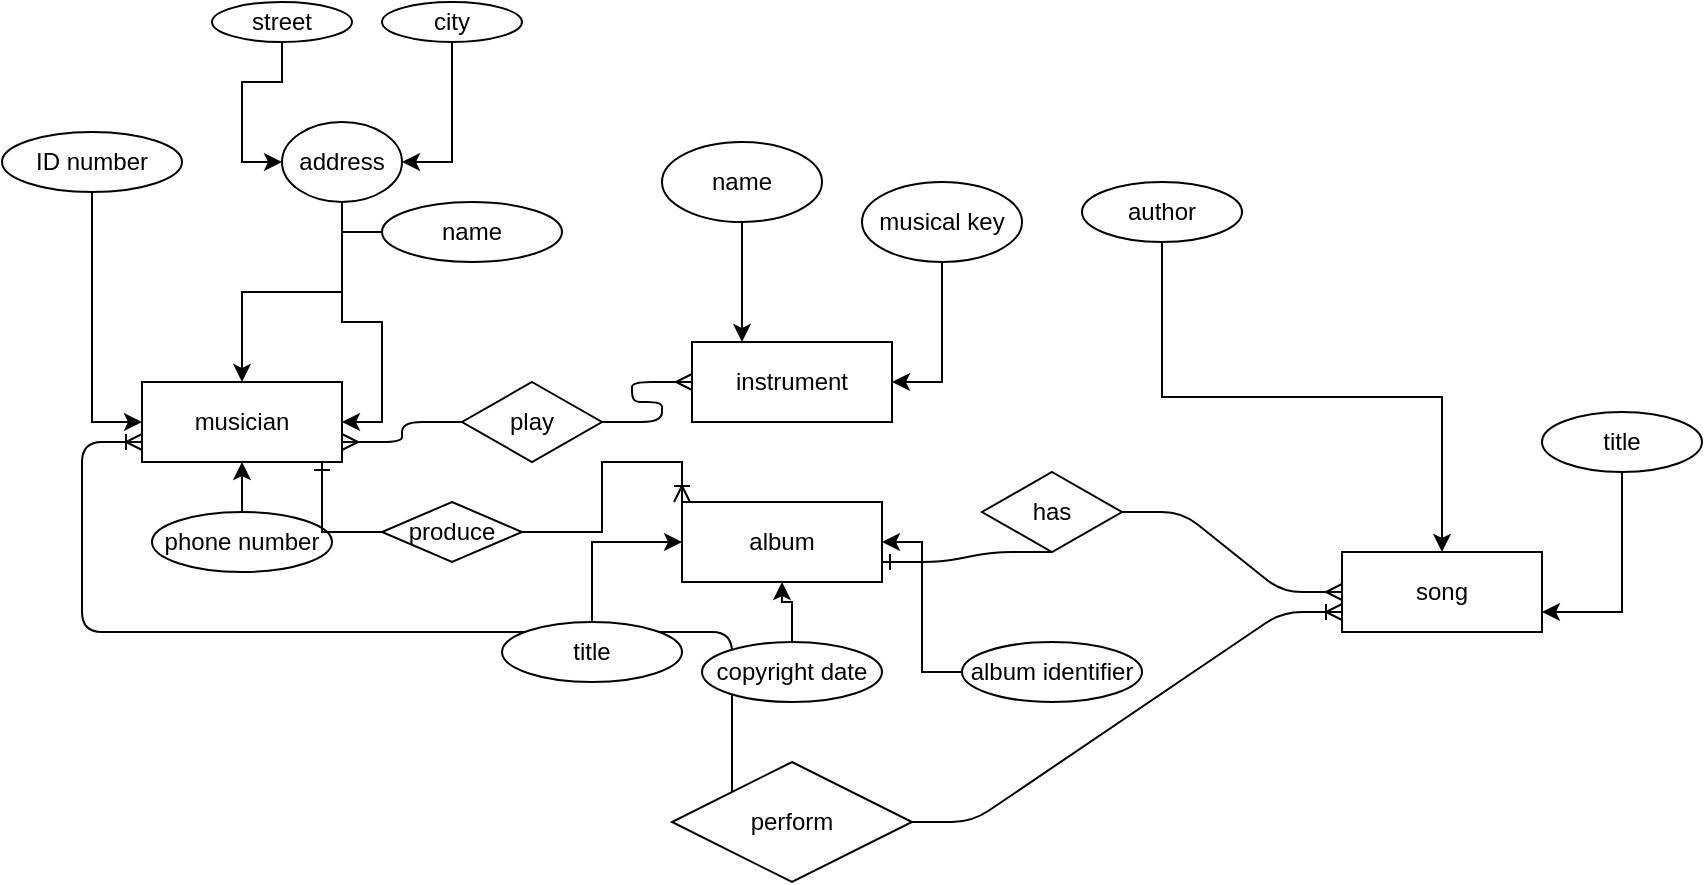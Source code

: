 <mxfile version="13.9.9" type="device"><diagram id="R2lEEEUBdFMjLlhIrx00" name="Page-1"><mxGraphModel dx="1702" dy="494" grid="1" gridSize="10" guides="1" tooltips="1" connect="1" arrows="1" fold="1" page="1" pageScale="1" pageWidth="850" pageHeight="1100" math="0" shadow="0" extFonts="Permanent Marker^https://fonts.googleapis.com/css?family=Permanent+Marker"><root><mxCell id="0"/><mxCell id="1" parent="0"/><mxCell id="UnZ0KC66iDFjRDu0-1A3-46" value="" style="edgeStyle=entityRelationEdgeStyle;fontSize=12;html=1;endArrow=ERoneToMany;exitX=0;exitY=0.5;exitDx=0;exitDy=0;" edge="1" parent="1" source="UnZ0KC66iDFjRDu0-1A3-42"><mxGeometry width="100" height="100" relative="1" as="geometry"><mxPoint x="260" y="591" as="sourcePoint"/><mxPoint x="60" y="310" as="targetPoint"/></mxGeometry></mxCell><mxCell id="UnZ0KC66iDFjRDu0-1A3-1" value=" musician" style="whiteSpace=wrap;html=1;align=center;" vertex="1" parent="1"><mxGeometry x="60" y="280" width="100" height="40" as="geometry"/></mxCell><mxCell id="UnZ0KC66iDFjRDu0-1A3-2" value=" instrument" style="whiteSpace=wrap;html=1;align=center;" vertex="1" parent="1"><mxGeometry x="335" y="260" width="100" height="40" as="geometry"/></mxCell><mxCell id="UnZ0KC66iDFjRDu0-1A3-3" value="album" style="whiteSpace=wrap;html=1;align=center;" vertex="1" parent="1"><mxGeometry x="330" y="340" width="100" height="40" as="geometry"/></mxCell><mxCell id="UnZ0KC66iDFjRDu0-1A3-12" style="edgeStyle=orthogonalEdgeStyle;rounded=0;orthogonalLoop=1;jettySize=auto;html=1;entryX=0;entryY=0.5;entryDx=0;entryDy=0;" edge="1" parent="1" source="UnZ0KC66iDFjRDu0-1A3-5" target="UnZ0KC66iDFjRDu0-1A3-1"><mxGeometry relative="1" as="geometry"/></mxCell><mxCell id="UnZ0KC66iDFjRDu0-1A3-5" value="ID number" style="ellipse;whiteSpace=wrap;html=1;align=center;" vertex="1" parent="1"><mxGeometry x="-10" y="155" width="90" height="30" as="geometry"/></mxCell><mxCell id="UnZ0KC66iDFjRDu0-1A3-13" style="edgeStyle=orthogonalEdgeStyle;rounded=0;orthogonalLoop=1;jettySize=auto;html=1;entryX=0.5;entryY=0;entryDx=0;entryDy=0;" edge="1" parent="1" source="UnZ0KC66iDFjRDu0-1A3-6" target="UnZ0KC66iDFjRDu0-1A3-1"><mxGeometry relative="1" as="geometry"/></mxCell><mxCell id="UnZ0KC66iDFjRDu0-1A3-6" value="address" style="ellipse;whiteSpace=wrap;html=1;align=center;direction=south;" vertex="1" parent="1"><mxGeometry x="130" y="150" width="60" height="40" as="geometry"/></mxCell><mxCell id="UnZ0KC66iDFjRDu0-1A3-14" style="edgeStyle=orthogonalEdgeStyle;rounded=0;orthogonalLoop=1;jettySize=auto;html=1;entryX=1;entryY=0.5;entryDx=0;entryDy=0;" edge="1" parent="1" source="UnZ0KC66iDFjRDu0-1A3-7" target="UnZ0KC66iDFjRDu0-1A3-1"><mxGeometry relative="1" as="geometry"/></mxCell><mxCell id="UnZ0KC66iDFjRDu0-1A3-7" value=" name" style="ellipse;whiteSpace=wrap;html=1;align=center;" vertex="1" parent="1"><mxGeometry x="180" y="190" width="90" height="30" as="geometry"/></mxCell><mxCell id="UnZ0KC66iDFjRDu0-1A3-15" style="edgeStyle=orthogonalEdgeStyle;rounded=0;orthogonalLoop=1;jettySize=auto;html=1;entryX=0.5;entryY=1;entryDx=0;entryDy=0;" edge="1" parent="1" source="UnZ0KC66iDFjRDu0-1A3-8" target="UnZ0KC66iDFjRDu0-1A3-1"><mxGeometry relative="1" as="geometry"><mxPoint x="190" y="270" as="targetPoint"/></mxGeometry></mxCell><mxCell id="UnZ0KC66iDFjRDu0-1A3-8" value="phone number" style="ellipse;whiteSpace=wrap;html=1;align=center;" vertex="1" parent="1"><mxGeometry x="65" y="345" width="90" height="30" as="geometry"/></mxCell><mxCell id="UnZ0KC66iDFjRDu0-1A3-17" style="edgeStyle=orthogonalEdgeStyle;rounded=0;orthogonalLoop=1;jettySize=auto;html=1;entryX=0.5;entryY=1;entryDx=0;entryDy=0;" edge="1" parent="1" source="UnZ0KC66iDFjRDu0-1A3-9" target="UnZ0KC66iDFjRDu0-1A3-6"><mxGeometry relative="1" as="geometry"/></mxCell><mxCell id="UnZ0KC66iDFjRDu0-1A3-9" value=" street" style="ellipse;whiteSpace=wrap;html=1;align=center;" vertex="1" parent="1"><mxGeometry x="95" y="90" width="70" height="20" as="geometry"/></mxCell><mxCell id="UnZ0KC66iDFjRDu0-1A3-16" style="edgeStyle=orthogonalEdgeStyle;rounded=0;orthogonalLoop=1;jettySize=auto;html=1;entryX=0.5;entryY=0;entryDx=0;entryDy=0;" edge="1" parent="1" source="UnZ0KC66iDFjRDu0-1A3-10" target="UnZ0KC66iDFjRDu0-1A3-6"><mxGeometry relative="1" as="geometry"/></mxCell><mxCell id="UnZ0KC66iDFjRDu0-1A3-10" value=" city" style="ellipse;whiteSpace=wrap;html=1;align=center;" vertex="1" parent="1"><mxGeometry x="180" y="90" width="70" height="20" as="geometry"/></mxCell><mxCell id="UnZ0KC66iDFjRDu0-1A3-21" style="edgeStyle=orthogonalEdgeStyle;rounded=0;orthogonalLoop=1;jettySize=auto;html=1;entryX=0.25;entryY=0;entryDx=0;entryDy=0;" edge="1" parent="1" source="UnZ0KC66iDFjRDu0-1A3-18" target="UnZ0KC66iDFjRDu0-1A3-2"><mxGeometry relative="1" as="geometry"/></mxCell><mxCell id="UnZ0KC66iDFjRDu0-1A3-18" value="name" style="ellipse;whiteSpace=wrap;html=1;align=center;" vertex="1" parent="1"><mxGeometry x="320" y="160" width="80" height="40" as="geometry"/></mxCell><mxCell id="UnZ0KC66iDFjRDu0-1A3-20" style="edgeStyle=orthogonalEdgeStyle;rounded=0;orthogonalLoop=1;jettySize=auto;html=1;entryX=1;entryY=0.5;entryDx=0;entryDy=0;" edge="1" parent="1" source="UnZ0KC66iDFjRDu0-1A3-19" target="UnZ0KC66iDFjRDu0-1A3-2"><mxGeometry relative="1" as="geometry"/></mxCell><mxCell id="UnZ0KC66iDFjRDu0-1A3-19" value="musical key" style="ellipse;whiteSpace=wrap;html=1;align=center;" vertex="1" parent="1"><mxGeometry x="420" y="180" width="80" height="40" as="geometry"/></mxCell><mxCell id="UnZ0KC66iDFjRDu0-1A3-27" style="edgeStyle=orthogonalEdgeStyle;rounded=0;orthogonalLoop=1;jettySize=auto;html=1;entryX=0;entryY=0.5;entryDx=0;entryDy=0;" edge="1" parent="1" source="UnZ0KC66iDFjRDu0-1A3-22" target="UnZ0KC66iDFjRDu0-1A3-3"><mxGeometry relative="1" as="geometry"/></mxCell><mxCell id="UnZ0KC66iDFjRDu0-1A3-22" value="title" style="ellipse;whiteSpace=wrap;html=1;align=center;" vertex="1" parent="1"><mxGeometry x="240" y="400" width="90" height="30" as="geometry"/></mxCell><mxCell id="UnZ0KC66iDFjRDu0-1A3-26" style="edgeStyle=orthogonalEdgeStyle;rounded=0;orthogonalLoop=1;jettySize=auto;html=1;" edge="1" parent="1" source="UnZ0KC66iDFjRDu0-1A3-23" target="UnZ0KC66iDFjRDu0-1A3-3"><mxGeometry relative="1" as="geometry"/></mxCell><mxCell id="UnZ0KC66iDFjRDu0-1A3-23" value="copyright date" style="ellipse;whiteSpace=wrap;html=1;align=center;" vertex="1" parent="1"><mxGeometry x="340" y="410" width="90" height="30" as="geometry"/></mxCell><mxCell id="UnZ0KC66iDFjRDu0-1A3-25" style="edgeStyle=orthogonalEdgeStyle;rounded=0;orthogonalLoop=1;jettySize=auto;html=1;entryX=1;entryY=0.5;entryDx=0;entryDy=0;" edge="1" parent="1" source="UnZ0KC66iDFjRDu0-1A3-24" target="UnZ0KC66iDFjRDu0-1A3-3"><mxGeometry relative="1" as="geometry"/></mxCell><mxCell id="UnZ0KC66iDFjRDu0-1A3-24" value="album identifier" style="ellipse;whiteSpace=wrap;html=1;align=center;" vertex="1" parent="1"><mxGeometry x="470" y="410" width="90" height="30" as="geometry"/></mxCell><mxCell id="UnZ0KC66iDFjRDu0-1A3-28" value="song" style="whiteSpace=wrap;html=1;align=center;" vertex="1" parent="1"><mxGeometry x="660" y="365" width="100" height="40" as="geometry"/></mxCell><mxCell id="UnZ0KC66iDFjRDu0-1A3-31" style="edgeStyle=orthogonalEdgeStyle;rounded=0;orthogonalLoop=1;jettySize=auto;html=1;exitX=0.5;exitY=1;exitDx=0;exitDy=0;" edge="1" parent="1" source="UnZ0KC66iDFjRDu0-1A3-29" target="UnZ0KC66iDFjRDu0-1A3-28"><mxGeometry relative="1" as="geometry"/></mxCell><mxCell id="UnZ0KC66iDFjRDu0-1A3-29" value="author" style="ellipse;whiteSpace=wrap;html=1;align=center;" vertex="1" parent="1"><mxGeometry x="530" y="180" width="80" height="30" as="geometry"/></mxCell><mxCell id="UnZ0KC66iDFjRDu0-1A3-32" style="edgeStyle=orthogonalEdgeStyle;rounded=0;orthogonalLoop=1;jettySize=auto;html=1;entryX=1;entryY=0.75;entryDx=0;entryDy=0;" edge="1" parent="1" source="UnZ0KC66iDFjRDu0-1A3-30" target="UnZ0KC66iDFjRDu0-1A3-28"><mxGeometry relative="1" as="geometry"/></mxCell><mxCell id="UnZ0KC66iDFjRDu0-1A3-30" value="title" style="ellipse;whiteSpace=wrap;html=1;align=center;" vertex="1" parent="1"><mxGeometry x="760" y="295" width="80" height="30" as="geometry"/></mxCell><mxCell id="UnZ0KC66iDFjRDu0-1A3-33" value="play" style="shape=rhombus;perimeter=rhombusPerimeter;whiteSpace=wrap;html=1;align=center;" vertex="1" parent="1"><mxGeometry x="220" y="280" width="70" height="40" as="geometry"/></mxCell><mxCell id="UnZ0KC66iDFjRDu0-1A3-36" value="" style="edgeStyle=entityRelationEdgeStyle;fontSize=12;html=1;endArrow=ERmany;entryX=0;entryY=0.5;entryDx=0;entryDy=0;" edge="1" parent="1" target="UnZ0KC66iDFjRDu0-1A3-2"><mxGeometry width="100" height="100" relative="1" as="geometry"><mxPoint x="290" y="300" as="sourcePoint"/><mxPoint x="390" y="200" as="targetPoint"/></mxGeometry></mxCell><mxCell id="UnZ0KC66iDFjRDu0-1A3-37" value="" style="edgeStyle=entityRelationEdgeStyle;fontSize=12;html=1;endArrow=ERmany;exitX=0;exitY=0.5;exitDx=0;exitDy=0;entryX=1;entryY=0.75;entryDx=0;entryDy=0;" edge="1" parent="1" source="UnZ0KC66iDFjRDu0-1A3-33" target="UnZ0KC66iDFjRDu0-1A3-1"><mxGeometry width="100" height="100" relative="1" as="geometry"><mxPoint x="160" y="420" as="sourcePoint"/><mxPoint x="260" y="320" as="targetPoint"/></mxGeometry></mxCell><mxCell id="UnZ0KC66iDFjRDu0-1A3-38" value="has" style="shape=rhombus;perimeter=rhombusPerimeter;whiteSpace=wrap;html=1;align=center;" vertex="1" parent="1"><mxGeometry x="480" y="325" width="70" height="40" as="geometry"/></mxCell><mxCell id="UnZ0KC66iDFjRDu0-1A3-40" value="" style="edgeStyle=entityRelationEdgeStyle;fontSize=12;html=1;endArrow=ERone;exitX=0.5;exitY=1;exitDx=0;exitDy=0;entryX=1;entryY=0.75;entryDx=0;entryDy=0;endFill=0;" edge="1" parent="1" source="UnZ0KC66iDFjRDu0-1A3-38" target="UnZ0KC66iDFjRDu0-1A3-3"><mxGeometry width="100" height="100" relative="1" as="geometry"><mxPoint x="510" y="390" as="sourcePoint"/><mxPoint x="470" y="320" as="targetPoint"/></mxGeometry></mxCell><mxCell id="UnZ0KC66iDFjRDu0-1A3-41" value="" style="edgeStyle=entityRelationEdgeStyle;fontSize=12;html=1;endArrow=ERmany;endFill=0;entryX=0;entryY=0.5;entryDx=0;entryDy=0;" edge="1" parent="1" target="UnZ0KC66iDFjRDu0-1A3-28"><mxGeometry width="100" height="100" relative="1" as="geometry"><mxPoint x="550" y="345" as="sourcePoint"/><mxPoint x="570" y="310" as="targetPoint"/></mxGeometry></mxCell><mxCell id="UnZ0KC66iDFjRDu0-1A3-42" value="perform" style="shape=rhombus;perimeter=rhombusPerimeter;whiteSpace=wrap;html=1;align=center;" vertex="1" parent="1"><mxGeometry x="325" y="470" width="120" height="60" as="geometry"/></mxCell><mxCell id="UnZ0KC66iDFjRDu0-1A3-44" value="" style="edgeStyle=entityRelationEdgeStyle;fontSize=12;html=1;endArrow=ERoneToMany;entryX=0;entryY=0.75;entryDx=0;entryDy=0;exitX=1;exitY=0.5;exitDx=0;exitDy=0;" edge="1" parent="1" source="UnZ0KC66iDFjRDu0-1A3-42" target="UnZ0KC66iDFjRDu0-1A3-28"><mxGeometry width="100" height="100" relative="1" as="geometry"><mxPoint x="455" y="510" as="sourcePoint"/><mxPoint x="650" y="420" as="targetPoint"/></mxGeometry></mxCell><mxCell id="UnZ0KC66iDFjRDu0-1A3-56" style="edgeStyle=orthogonalEdgeStyle;rounded=0;orthogonalLoop=1;jettySize=auto;html=1;entryX=0.9;entryY=1;entryDx=0;entryDy=0;entryPerimeter=0;endArrow=ERone;endFill=0;" edge="1" parent="1" source="UnZ0KC66iDFjRDu0-1A3-55" target="UnZ0KC66iDFjRDu0-1A3-1"><mxGeometry relative="1" as="geometry"/></mxCell><mxCell id="UnZ0KC66iDFjRDu0-1A3-57" style="edgeStyle=orthogonalEdgeStyle;rounded=0;orthogonalLoop=1;jettySize=auto;html=1;entryX=0;entryY=0;entryDx=0;entryDy=0;endArrow=ERoneToMany;endFill=0;" edge="1" parent="1" source="UnZ0KC66iDFjRDu0-1A3-55" target="UnZ0KC66iDFjRDu0-1A3-3"><mxGeometry relative="1" as="geometry"/></mxCell><mxCell id="UnZ0KC66iDFjRDu0-1A3-55" value="produce" style="shape=rhombus;perimeter=rhombusPerimeter;whiteSpace=wrap;html=1;align=center;" vertex="1" parent="1"><mxGeometry x="180" y="340" width="70" height="30" as="geometry"/></mxCell></root></mxGraphModel></diagram></mxfile>